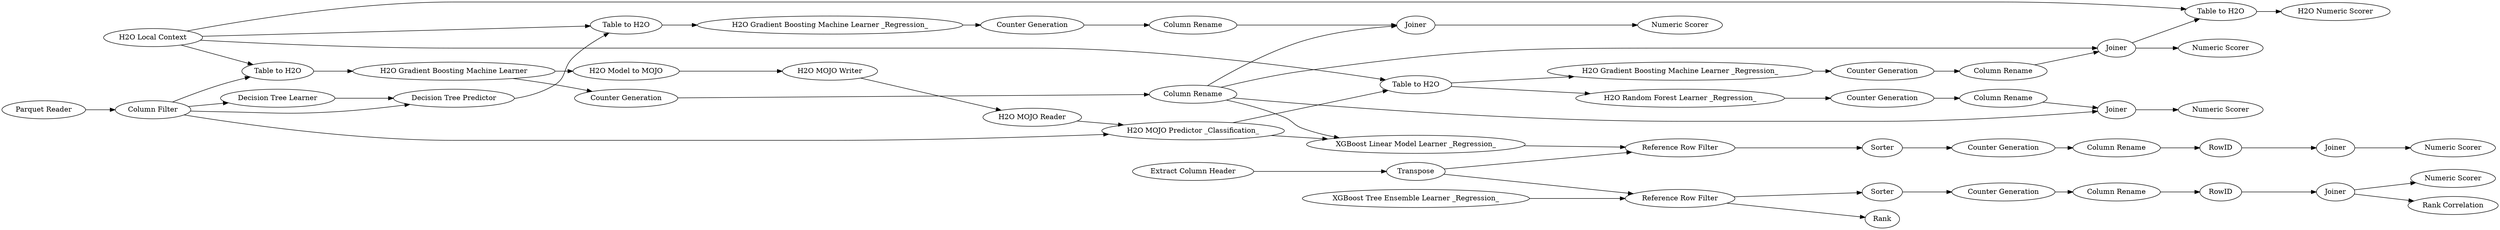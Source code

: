 digraph {
	518 -> 515
	564 -> 525
	559 -> 563
	546 -> 537
	527 -> 534
	515 -> 533
	3 -> 510
	534 -> 532
	514 -> 559
	531 -> 527
	3 -> 518
	538 -> 544
	525 -> 531
	532 -> 533
	552 -> 551
	514 -> 4
	508 -> 514
	541 -> 542
	515 -> 549
	550 -> 554
	515 -> 561
	523 -> 522
	543 -> 545
	516 -> 517
	540 -> 541
	512 -> 513
	508 -> 509
	508 -> 531
	564 -> 509
	535 -> 542
	542 -> 548
	513 -> 549
	509 -> 3
	508 -> 523
	564 -> 524
	560 -> 561
	517 -> 521
	556 -> 552
	564 -> 513
	510 -> 511
	511 -> 512
	537 -> 538
	542 -> 546
	533 -> 526
	544 -> 543
	554 -> 555
	519 -> 516
	563 -> 560
	1 -> 564
	515 -> 517
	513 -> 514
	561 -> 562
	517 -> 523
	524 -> 525
	555 -> 556
	543 -> 547
	4 -> 519
	541 -> 550
	551 -> 553
	549 -> 550
	545 [label="Numeric Scorer"]
	564 [label="Column Filter"]
	546 [label=Sorter]
	559 [label="H2O Random Forest Learner _Regression_"]
	544 [label=RowID]
	521 [label="Numeric Scorer"]
	514 [label="Table to H2O"]
	511 [label="H2O MOJO Writer"]
	527 [label="H2O Gradient Boosting Machine Learner _Regression_"]
	532 [label="Column Rename"]
	509 [label="Table to H2O"]
	3 [label="H2O Gradient Boosting Machine Learner"]
	523 [label="Table to H2O"]
	525 [label="Decision Tree Predictor"]
	531 [label="Table to H2O"]
	551 [label=Joiner]
	561 [label=Joiner]
	526 [label="Numeric Scorer"]
	534 [label="Counter Generation"]
	542 [label="Reference Row Filter"]
	538 [label="Column Rename"]
	517 [label=Joiner]
	541 [label=Transpose]
	548 [label=Rank]
	1 [label="Parquet Reader"]
	510 [label="H2O Model to MOJO"]
	537 [label="Counter Generation"]
	512 [label="H2O MOJO Reader"]
	524 [label="Decision Tree Learner"]
	4 [label="H2O Gradient Boosting Machine Learner _Regression_"]
	563 [label="Counter Generation"]
	560 [label="Column Rename"]
	535 [label="XGBoost Tree Ensemble Learner _Regression_"]
	515 [label="Column Rename"]
	508 [label="H2O Local Context"]
	519 [label="Counter Generation"]
	516 [label="Column Rename"]
	553 [label="Numeric Scorer"]
	533 [label=Joiner]
	550 [label="Reference Row Filter"]
	543 [label=Joiner]
	547 [label="Rank Correlation"]
	549 [label="XGBoost Linear Model Learner _Regression_"]
	513 [label="H2O MOJO Predictor _Classification_"]
	522 [label="H2O Numeric Scorer"]
	540 [label="Extract Column Header"]
	554 [label=Sorter]
	556 [label="Column Rename"]
	552 [label=RowID]
	562 [label="Numeric Scorer"]
	555 [label="Counter Generation"]
	518 [label="Counter Generation"]
	rankdir=LR
}
